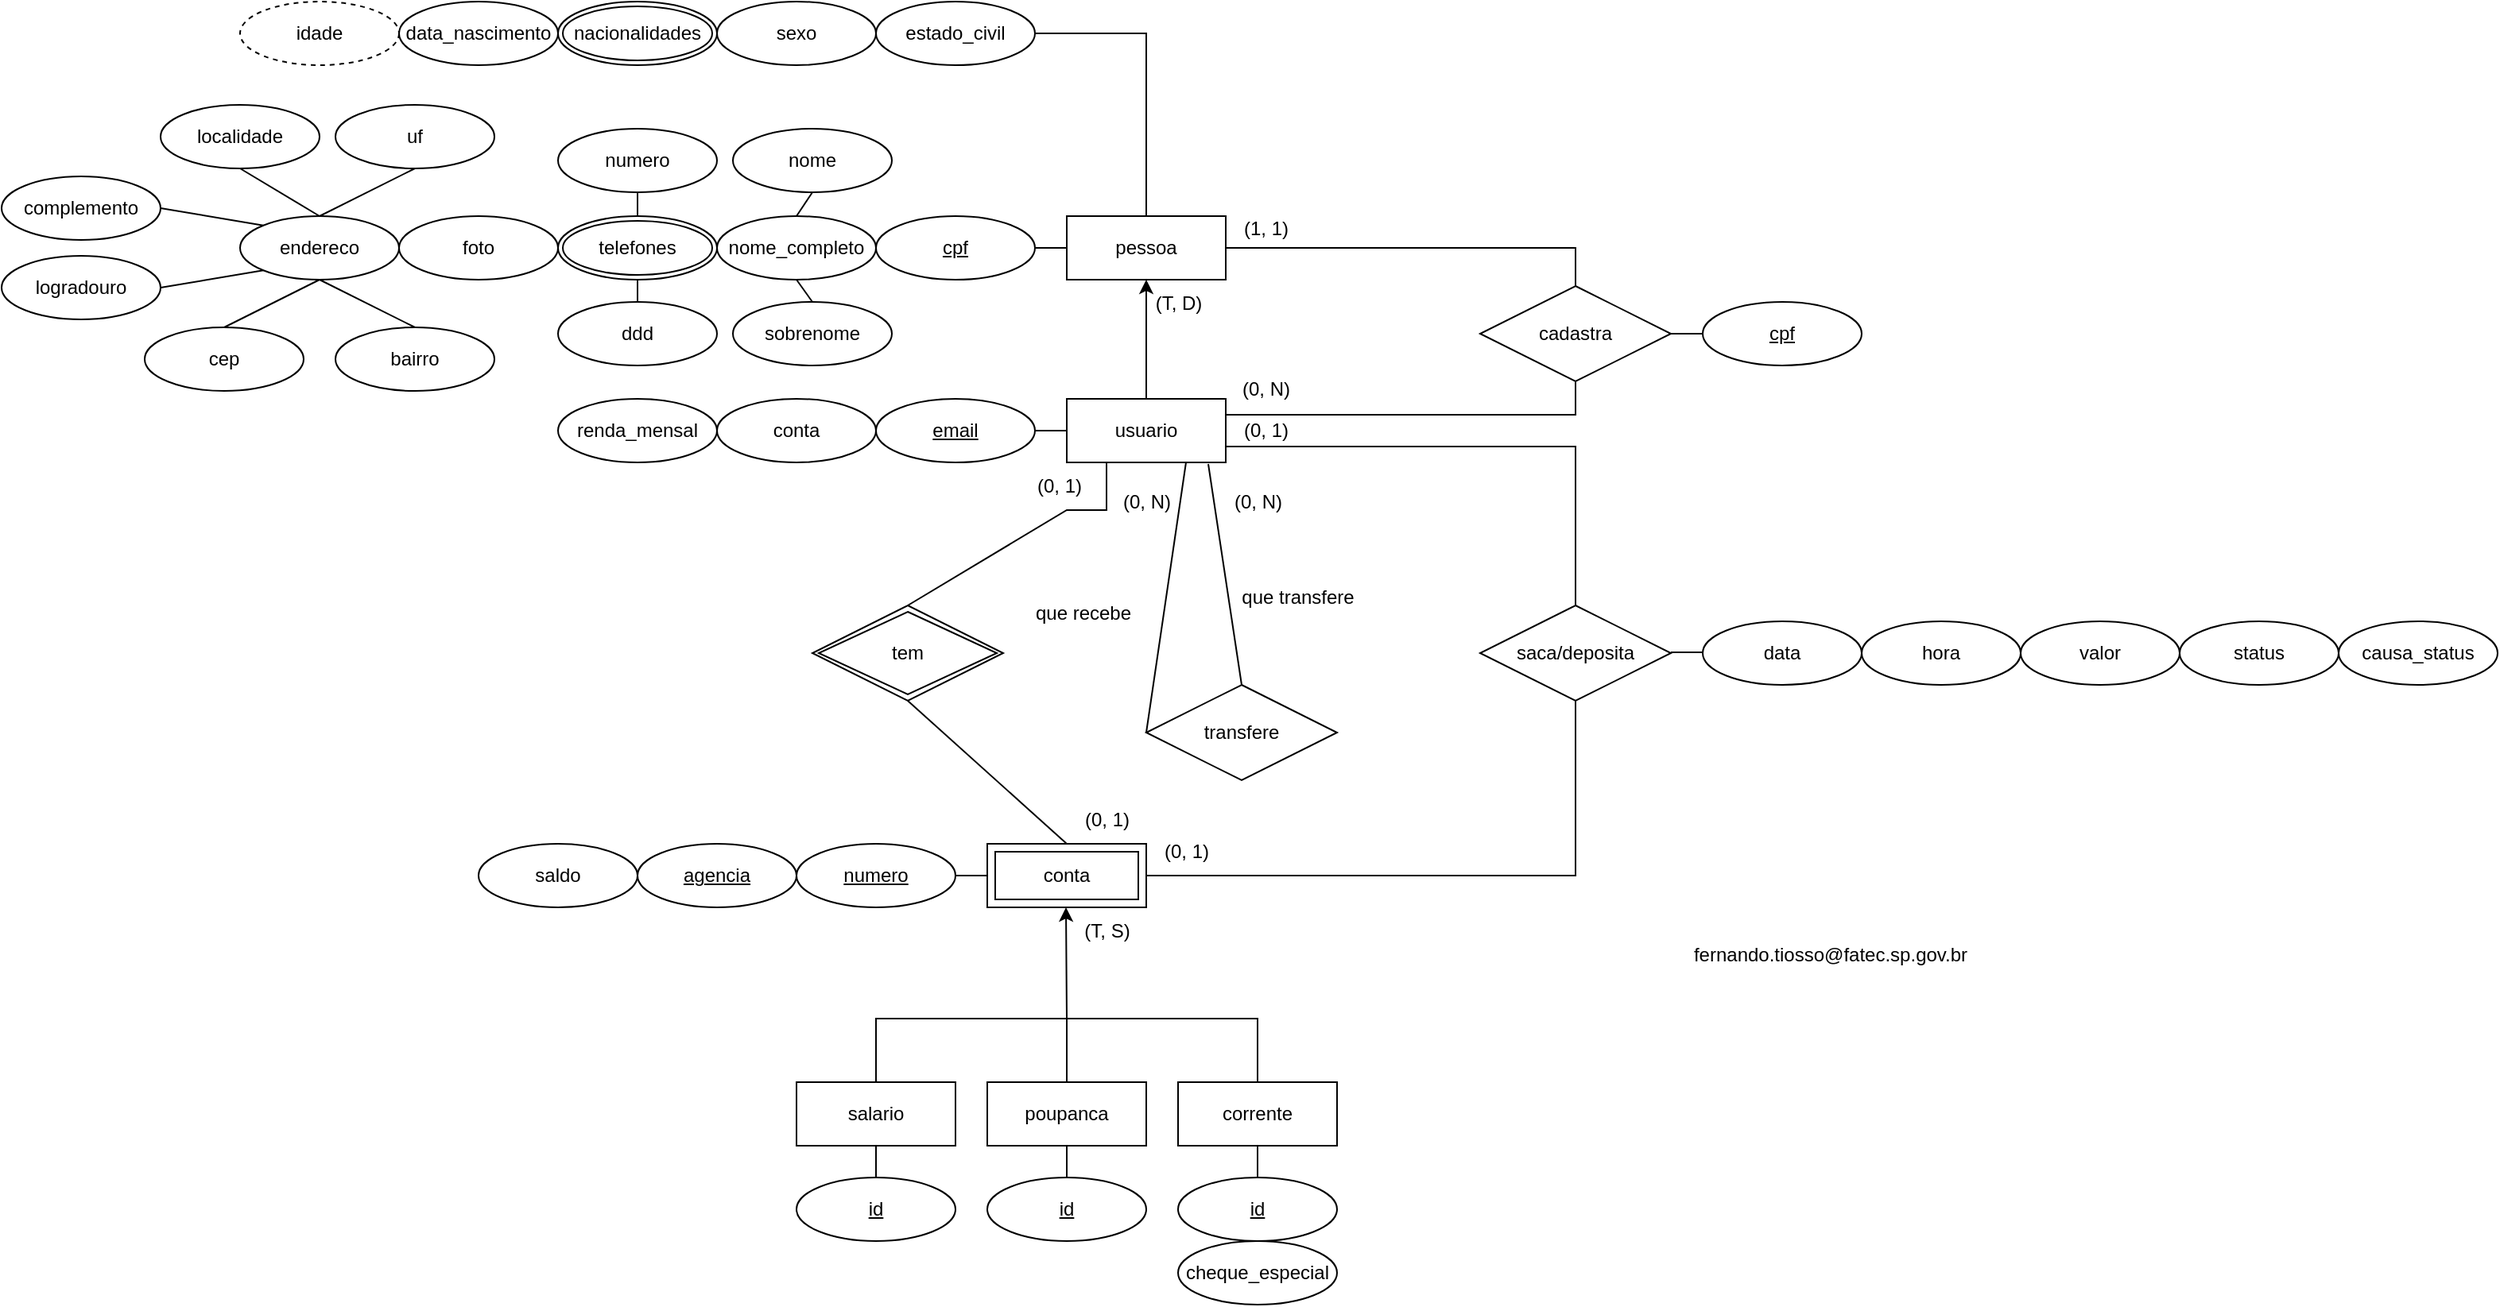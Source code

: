 <mxfile version="21.7.5" type="device">
  <diagram id="R2lEEEUBdFMjLlhIrx00" name="Page-1">
    <mxGraphModel dx="1900" dy="531" grid="1" gridSize="10" guides="1" tooltips="1" connect="1" arrows="1" fold="1" page="1" pageScale="1" pageWidth="850" pageHeight="1100" math="0" shadow="0" extFonts="Permanent Marker^https://fonts.googleapis.com/css?family=Permanent+Marker">
      <root>
        <mxCell id="0" />
        <mxCell id="1" parent="0" />
        <mxCell id="VshzMQxoh65o8qnuXM17-1" value="usuario" style="whiteSpace=wrap;html=1;align=center;" parent="1" vertex="1">
          <mxGeometry x="-150" y="410" width="100" height="40" as="geometry" />
        </mxCell>
        <mxCell id="VshzMQxoh65o8qnuXM17-3" value="cpf" style="ellipse;whiteSpace=wrap;html=1;align=center;fontStyle=4;" parent="1" vertex="1">
          <mxGeometry x="-270" y="295" width="100" height="40" as="geometry" />
        </mxCell>
        <mxCell id="VshzMQxoh65o8qnuXM17-4" value="email" style="ellipse;whiteSpace=wrap;html=1;align=center;fontStyle=4;" parent="1" vertex="1">
          <mxGeometry x="-270" y="410" width="100" height="40" as="geometry" />
        </mxCell>
        <mxCell id="VshzMQxoh65o8qnuXM17-5" value="nome_completo" style="ellipse;whiteSpace=wrap;html=1;align=center;" parent="1" vertex="1">
          <mxGeometry x="-370" y="295" width="100" height="40" as="geometry" />
        </mxCell>
        <mxCell id="VshzMQxoh65o8qnuXM17-6" value="" style="endArrow=none;html=1;rounded=0;exitX=0.5;exitY=1;exitDx=0;exitDy=0;entryX=0.5;entryY=0;entryDx=0;entryDy=0;" parent="1" source="VshzMQxoh65o8qnuXM17-7" target="VshzMQxoh65o8qnuXM17-5" edge="1">
          <mxGeometry width="50" height="50" relative="1" as="geometry">
            <mxPoint x="120" y="390" as="sourcePoint" />
            <mxPoint x="-470" y="235" as="targetPoint" />
          </mxGeometry>
        </mxCell>
        <mxCell id="VshzMQxoh65o8qnuXM17-7" value="nome" style="ellipse;whiteSpace=wrap;html=1;align=center;" parent="1" vertex="1">
          <mxGeometry x="-360" y="240" width="100" height="40" as="geometry" />
        </mxCell>
        <mxCell id="VshzMQxoh65o8qnuXM17-8" value="" style="endArrow=none;html=1;rounded=0;entryX=0.5;entryY=0;entryDx=0;entryDy=0;exitX=0.5;exitY=1;exitDx=0;exitDy=0;" parent="1" source="VshzMQxoh65o8qnuXM17-5" target="VshzMQxoh65o8qnuXM17-10" edge="1">
          <mxGeometry width="50" height="50" relative="1" as="geometry">
            <mxPoint x="-290" y="155" as="sourcePoint" />
            <mxPoint x="240" y="390" as="targetPoint" />
          </mxGeometry>
        </mxCell>
        <mxCell id="VshzMQxoh65o8qnuXM17-10" value="sobrenome" style="ellipse;whiteSpace=wrap;html=1;align=center;" parent="1" vertex="1">
          <mxGeometry x="-360" y="349" width="100" height="40" as="geometry" />
        </mxCell>
        <mxCell id="VshzMQxoh65o8qnuXM17-13" value="" style="endArrow=none;html=1;rounded=0;entryX=0.5;entryY=1;entryDx=0;entryDy=0;exitX=0.5;exitY=0;exitDx=0;exitDy=0;" parent="1" source="VshzMQxoh65o8qnuXM17-14" target="VshzMQxoh65o8qnuXM17-17" edge="1">
          <mxGeometry width="50" height="50" relative="1" as="geometry">
            <mxPoint x="-555" y="175" as="sourcePoint" />
            <mxPoint x="-545" y="145" as="targetPoint" />
          </mxGeometry>
        </mxCell>
        <mxCell id="VshzMQxoh65o8qnuXM17-14" value="ddd" style="ellipse;whiteSpace=wrap;html=1;align=center;" parent="1" vertex="1">
          <mxGeometry x="-470" y="349" width="100" height="40" as="geometry" />
        </mxCell>
        <mxCell id="VshzMQxoh65o8qnuXM17-15" value="" style="endArrow=none;html=1;rounded=0;exitX=0.5;exitY=0;exitDx=0;exitDy=0;entryX=0.5;entryY=1;entryDx=0;entryDy=0;" parent="1" source="VshzMQxoh65o8qnuXM17-17" target="VshzMQxoh65o8qnuXM17-16" edge="1">
          <mxGeometry width="50" height="50" relative="1" as="geometry">
            <mxPoint x="-445" y="145" as="sourcePoint" />
            <mxPoint x="-380" y="175" as="targetPoint" />
          </mxGeometry>
        </mxCell>
        <mxCell id="VshzMQxoh65o8qnuXM17-16" value="numero" style="ellipse;whiteSpace=wrap;html=1;align=center;" parent="1" vertex="1">
          <mxGeometry x="-470" y="240" width="100" height="40" as="geometry" />
        </mxCell>
        <mxCell id="VshzMQxoh65o8qnuXM17-17" value="telefones" style="ellipse;shape=doubleEllipse;margin=3;whiteSpace=wrap;html=1;align=center;" parent="1" vertex="1">
          <mxGeometry x="-470" y="295" width="100" height="40" as="geometry" />
        </mxCell>
        <mxCell id="VshzMQxoh65o8qnuXM17-21" value="data_nascimento" style="ellipse;whiteSpace=wrap;html=1;align=center;" parent="1" vertex="1">
          <mxGeometry x="-570" y="160" width="100" height="40" as="geometry" />
        </mxCell>
        <mxCell id="VshzMQxoh65o8qnuXM17-22" value="idade" style="ellipse;whiteSpace=wrap;html=1;align=center;dashed=1;" parent="1" vertex="1">
          <mxGeometry x="-670" y="160" width="100" height="40" as="geometry" />
        </mxCell>
        <mxCell id="VshzMQxoh65o8qnuXM17-23" value="estado_civil" style="ellipse;whiteSpace=wrap;html=1;align=center;" parent="1" vertex="1">
          <mxGeometry x="-270" y="160" width="100" height="40" as="geometry" />
        </mxCell>
        <mxCell id="VshzMQxoh65o8qnuXM17-24" value="sexo" style="ellipse;whiteSpace=wrap;html=1;align=center;" parent="1" vertex="1">
          <mxGeometry x="-370" y="160" width="100" height="40" as="geometry" />
        </mxCell>
        <mxCell id="VshzMQxoh65o8qnuXM17-26" value="renda_mensal" style="ellipse;whiteSpace=wrap;html=1;align=center;" parent="1" vertex="1">
          <mxGeometry x="-470" y="410" width="100" height="40" as="geometry" />
        </mxCell>
        <mxCell id="VshzMQxoh65o8qnuXM17-27" value="foto" style="ellipse;whiteSpace=wrap;html=1;align=center;" parent="1" vertex="1">
          <mxGeometry x="-570" y="295" width="100" height="40" as="geometry" />
        </mxCell>
        <mxCell id="VshzMQxoh65o8qnuXM17-28" value="endereco" style="ellipse;whiteSpace=wrap;html=1;align=center;" parent="1" vertex="1">
          <mxGeometry x="-670" y="295" width="100" height="40" as="geometry" />
        </mxCell>
        <mxCell id="VshzMQxoh65o8qnuXM17-35" value="cep" style="ellipse;whiteSpace=wrap;html=1;align=center;" parent="1" vertex="1">
          <mxGeometry x="-730" y="365" width="100" height="40" as="geometry" />
        </mxCell>
        <mxCell id="VshzMQxoh65o8qnuXM17-36" value="logradouro" style="ellipse;whiteSpace=wrap;html=1;align=center;" parent="1" vertex="1">
          <mxGeometry x="-820" y="320" width="100" height="40" as="geometry" />
        </mxCell>
        <mxCell id="VshzMQxoh65o8qnuXM17-37" value="bairro" style="ellipse;whiteSpace=wrap;html=1;align=center;" parent="1" vertex="1">
          <mxGeometry x="-610" y="365" width="100" height="40" as="geometry" />
        </mxCell>
        <mxCell id="VshzMQxoh65o8qnuXM17-38" value="complemento" style="ellipse;whiteSpace=wrap;html=1;align=center;" parent="1" vertex="1">
          <mxGeometry x="-820" y="270" width="100" height="40" as="geometry" />
        </mxCell>
        <mxCell id="VshzMQxoh65o8qnuXM17-39" value="localidade" style="ellipse;whiteSpace=wrap;html=1;align=center;" parent="1" vertex="1">
          <mxGeometry x="-720" y="225" width="100" height="40" as="geometry" />
        </mxCell>
        <mxCell id="VshzMQxoh65o8qnuXM17-40" value="uf" style="ellipse;whiteSpace=wrap;html=1;align=center;" parent="1" vertex="1">
          <mxGeometry x="-610" y="225" width="100" height="40" as="geometry" />
        </mxCell>
        <mxCell id="VshzMQxoh65o8qnuXM17-43" value="numero" style="ellipse;whiteSpace=wrap;html=1;align=center;fontStyle=4;" parent="1" vertex="1">
          <mxGeometry x="-320" y="690" width="100" height="40" as="geometry" />
        </mxCell>
        <mxCell id="VshzMQxoh65o8qnuXM17-45" value="saldo" style="ellipse;whiteSpace=wrap;html=1;align=center;" parent="1" vertex="1">
          <mxGeometry x="-520" y="690" width="100" height="40" as="geometry" />
        </mxCell>
        <mxCell id="VshzMQxoh65o8qnuXM17-46" value="cheque_especial" style="ellipse;whiteSpace=wrap;html=1;align=center;" parent="1" vertex="1">
          <mxGeometry x="-80" y="940" width="100" height="40" as="geometry" />
        </mxCell>
        <mxCell id="VshzMQxoh65o8qnuXM17-52" value="saca/deposita" style="shape=rhombus;perimeter=rhombusPerimeter;whiteSpace=wrap;html=1;align=center;" parent="1" vertex="1">
          <mxGeometry x="110" y="540" width="120" height="60" as="geometry" />
        </mxCell>
        <mxCell id="VshzMQxoh65o8qnuXM17-58" value="agencia" style="ellipse;whiteSpace=wrap;html=1;align=center;fontStyle=4;" parent="1" vertex="1">
          <mxGeometry x="-420" y="690" width="100" height="40" as="geometry" />
        </mxCell>
        <mxCell id="VshzMQxoh65o8qnuXM17-59" value="pessoa" style="whiteSpace=wrap;html=1;align=center;" parent="1" vertex="1">
          <mxGeometry x="-150" y="295" width="100" height="40" as="geometry" />
        </mxCell>
        <mxCell id="VshzMQxoh65o8qnuXM17-60" value="" style="endArrow=none;html=1;rounded=0;entryX=0;entryY=0.5;entryDx=0;entryDy=0;" parent="1" target="VshzMQxoh65o8qnuXM17-59" edge="1">
          <mxGeometry width="50" height="50" relative="1" as="geometry">
            <mxPoint x="-170" y="315" as="sourcePoint" />
            <mxPoint x="-230" y="335" as="targetPoint" />
          </mxGeometry>
        </mxCell>
        <mxCell id="VshzMQxoh65o8qnuXM17-61" value="" style="endArrow=none;html=1;rounded=0;exitX=0.5;exitY=0;exitDx=0;exitDy=0;entryX=1;entryY=0.5;entryDx=0;entryDy=0;" parent="1" source="VshzMQxoh65o8qnuXM17-59" target="VshzMQxoh65o8qnuXM17-23" edge="1">
          <mxGeometry width="50" height="50" relative="1" as="geometry">
            <mxPoint x="-460" y="365" as="sourcePoint" />
            <mxPoint x="-280" y="175" as="targetPoint" />
            <Array as="points">
              <mxPoint x="-100" y="180" />
            </Array>
          </mxGeometry>
        </mxCell>
        <mxCell id="VshzMQxoh65o8qnuXM17-63" value="" style="endArrow=none;html=1;rounded=0;exitX=1;exitY=0.5;exitDx=0;exitDy=0;entryX=0;entryY=0;entryDx=0;entryDy=0;" parent="1" source="VshzMQxoh65o8qnuXM17-38" target="VshzMQxoh65o8qnuXM17-28" edge="1">
          <mxGeometry width="50" height="50" relative="1" as="geometry">
            <mxPoint x="-410" y="430" as="sourcePoint" />
            <mxPoint x="-360" y="380" as="targetPoint" />
          </mxGeometry>
        </mxCell>
        <mxCell id="VshzMQxoh65o8qnuXM17-64" value="" style="endArrow=none;html=1;rounded=0;exitX=1;exitY=0.5;exitDx=0;exitDy=0;entryX=0;entryY=1;entryDx=0;entryDy=0;" parent="1" source="VshzMQxoh65o8qnuXM17-36" target="VshzMQxoh65o8qnuXM17-28" edge="1">
          <mxGeometry width="50" height="50" relative="1" as="geometry">
            <mxPoint x="-410" y="430" as="sourcePoint" />
            <mxPoint x="-360" y="380" as="targetPoint" />
          </mxGeometry>
        </mxCell>
        <mxCell id="VshzMQxoh65o8qnuXM17-65" value="" style="endArrow=none;html=1;rounded=0;exitX=0.5;exitY=1;exitDx=0;exitDy=0;entryX=0.5;entryY=0;entryDx=0;entryDy=0;" parent="1" source="VshzMQxoh65o8qnuXM17-39" target="VshzMQxoh65o8qnuXM17-28" edge="1">
          <mxGeometry width="50" height="50" relative="1" as="geometry">
            <mxPoint x="-410" y="430" as="sourcePoint" />
            <mxPoint x="-360" y="380" as="targetPoint" />
          </mxGeometry>
        </mxCell>
        <mxCell id="VshzMQxoh65o8qnuXM17-66" value="" style="endArrow=none;html=1;rounded=0;exitX=0.5;exitY=0;exitDx=0;exitDy=0;entryX=0.5;entryY=1;entryDx=0;entryDy=0;" parent="1" source="VshzMQxoh65o8qnuXM17-28" target="VshzMQxoh65o8qnuXM17-40" edge="1">
          <mxGeometry width="50" height="50" relative="1" as="geometry">
            <mxPoint x="-410" y="430" as="sourcePoint" />
            <mxPoint x="-360" y="380" as="targetPoint" />
          </mxGeometry>
        </mxCell>
        <mxCell id="VshzMQxoh65o8qnuXM17-67" value="" style="endArrow=none;html=1;rounded=0;exitX=0.5;exitY=0;exitDx=0;exitDy=0;entryX=0.5;entryY=1;entryDx=0;entryDy=0;" parent="1" source="VshzMQxoh65o8qnuXM17-35" target="VshzMQxoh65o8qnuXM17-28" edge="1">
          <mxGeometry width="50" height="50" relative="1" as="geometry">
            <mxPoint x="-610" y="305" as="sourcePoint" />
            <mxPoint x="-550" y="275" as="targetPoint" />
          </mxGeometry>
        </mxCell>
        <mxCell id="VshzMQxoh65o8qnuXM17-68" value="" style="endArrow=none;html=1;rounded=0;exitX=0.5;exitY=1;exitDx=0;exitDy=0;entryX=0.5;entryY=0;entryDx=0;entryDy=0;" parent="1" source="VshzMQxoh65o8qnuXM17-28" target="VshzMQxoh65o8qnuXM17-37" edge="1">
          <mxGeometry width="50" height="50" relative="1" as="geometry">
            <mxPoint x="-660" y="275" as="sourcePoint" />
            <mxPoint x="-610" y="305" as="targetPoint" />
          </mxGeometry>
        </mxCell>
        <mxCell id="VshzMQxoh65o8qnuXM17-69" value="" style="endArrow=classic;html=1;rounded=0;entryX=0.5;entryY=1;entryDx=0;entryDy=0;exitX=0.5;exitY=0;exitDx=0;exitDy=0;" parent="1" source="VshzMQxoh65o8qnuXM17-1" target="VshzMQxoh65o8qnuXM17-59" edge="1">
          <mxGeometry width="50" height="50" relative="1" as="geometry">
            <mxPoint x="-100" y="390" as="sourcePoint" />
            <mxPoint x="110" y="220" as="targetPoint" />
          </mxGeometry>
        </mxCell>
        <mxCell id="VshzMQxoh65o8qnuXM17-70" value="" style="endArrow=none;html=1;rounded=0;entryX=0;entryY=0.5;entryDx=0;entryDy=0;exitX=1;exitY=0.5;exitDx=0;exitDy=0;" parent="1" source="VshzMQxoh65o8qnuXM17-4" target="VshzMQxoh65o8qnuXM17-1" edge="1">
          <mxGeometry width="50" height="50" relative="1" as="geometry">
            <mxPoint x="-230" y="560" as="sourcePoint" />
            <mxPoint x="-180" y="510" as="targetPoint" />
          </mxGeometry>
        </mxCell>
        <mxCell id="VshzMQxoh65o8qnuXM17-71" value="" style="endArrow=none;html=1;rounded=0;entryX=0;entryY=0.5;entryDx=0;entryDy=0;exitX=1;exitY=0.5;exitDx=0;exitDy=0;" parent="1" source="VshzMQxoh65o8qnuXM17-43" edge="1">
          <mxGeometry width="50" height="50" relative="1" as="geometry">
            <mxPoint x="-220" y="790" as="sourcePoint" />
            <mxPoint x="-200" y="710" as="targetPoint" />
          </mxGeometry>
        </mxCell>
        <mxCell id="VshzMQxoh65o8qnuXM17-73" value="" style="endArrow=classic;html=1;rounded=0;entryX=0.5;entryY=1;entryDx=0;entryDy=0;exitX=0.5;exitY=0;exitDx=0;exitDy=0;" parent="1" source="VshzMQxoh65o8qnuXM17-74" edge="1">
          <mxGeometry width="50" height="50" relative="1" as="geometry">
            <mxPoint x="-150.5" y="805" as="sourcePoint" />
            <mxPoint x="-150.5" y="730" as="targetPoint" />
            <Array as="points">
              <mxPoint x="-270" y="800" />
              <mxPoint x="-150" y="800" />
            </Array>
          </mxGeometry>
        </mxCell>
        <mxCell id="VshzMQxoh65o8qnuXM17-74" value="salario" style="whiteSpace=wrap;html=1;align=center;" parent="1" vertex="1">
          <mxGeometry x="-320" y="840" width="100" height="40" as="geometry" />
        </mxCell>
        <mxCell id="VshzMQxoh65o8qnuXM17-75" value="" style="endArrow=none;html=1;rounded=0;exitX=0.5;exitY=0;exitDx=0;exitDy=0;" parent="1" source="VshzMQxoh65o8qnuXM17-76" edge="1">
          <mxGeometry width="50" height="50" relative="1" as="geometry">
            <mxPoint x="-150" y="840" as="sourcePoint" />
            <mxPoint x="-150" y="800" as="targetPoint" />
          </mxGeometry>
        </mxCell>
        <mxCell id="VshzMQxoh65o8qnuXM17-76" value="poupanca" style="whiteSpace=wrap;html=1;align=center;" parent="1" vertex="1">
          <mxGeometry x="-200" y="840" width="100" height="40" as="geometry" />
        </mxCell>
        <mxCell id="VshzMQxoh65o8qnuXM17-77" style="edgeStyle=orthogonalEdgeStyle;rounded=0;orthogonalLoop=1;jettySize=auto;html=1;exitX=0.5;exitY=1;exitDx=0;exitDy=0;" parent="1" source="VshzMQxoh65o8qnuXM17-76" target="VshzMQxoh65o8qnuXM17-76" edge="1">
          <mxGeometry relative="1" as="geometry" />
        </mxCell>
        <mxCell id="VshzMQxoh65o8qnuXM17-78" value="" style="endArrow=none;html=1;rounded=0;entryX=0.5;entryY=0;entryDx=0;entryDy=0;" parent="1" target="VshzMQxoh65o8qnuXM17-79" edge="1">
          <mxGeometry width="50" height="50" relative="1" as="geometry">
            <mxPoint x="-150" y="800" as="sourcePoint" />
            <mxPoint x="10" y="775.294" as="targetPoint" />
            <Array as="points">
              <mxPoint x="-30" y="800" />
            </Array>
          </mxGeometry>
        </mxCell>
        <mxCell id="VshzMQxoh65o8qnuXM17-79" value="corrente" style="whiteSpace=wrap;html=1;align=center;" parent="1" vertex="1">
          <mxGeometry x="-80" y="840" width="100" height="40" as="geometry" />
        </mxCell>
        <mxCell id="VshzMQxoh65o8qnuXM17-80" value="" style="endArrow=none;html=1;rounded=0;entryX=0.25;entryY=1;entryDx=0;entryDy=0;exitX=0.5;exitY=0;exitDx=0;exitDy=0;" parent="1" target="VshzMQxoh65o8qnuXM17-1" edge="1">
          <mxGeometry width="50" height="50" relative="1" as="geometry">
            <mxPoint x="-250" y="540" as="sourcePoint" />
            <mxPoint x="-130" y="530" as="targetPoint" />
            <Array as="points">
              <mxPoint x="-150" y="480" />
              <mxPoint x="-125" y="480" />
            </Array>
          </mxGeometry>
        </mxCell>
        <mxCell id="VshzMQxoh65o8qnuXM17-81" value="" style="endArrow=none;html=1;rounded=0;exitX=0.5;exitY=0;exitDx=0;exitDy=0;entryX=0.5;entryY=1;entryDx=0;entryDy=0;" parent="1" edge="1">
          <mxGeometry width="50" height="50" relative="1" as="geometry">
            <mxPoint x="-150" y="690" as="sourcePoint" />
            <mxPoint x="-250" y="600" as="targetPoint" />
          </mxGeometry>
        </mxCell>
        <mxCell id="VshzMQxoh65o8qnuXM17-82" value="" style="endArrow=none;html=1;rounded=0;exitX=1;exitY=0.75;exitDx=0;exitDy=0;entryX=0.5;entryY=0;entryDx=0;entryDy=0;" parent="1" source="VshzMQxoh65o8qnuXM17-1" target="VshzMQxoh65o8qnuXM17-52" edge="1">
          <mxGeometry width="50" height="50" relative="1" as="geometry">
            <mxPoint x="160" y="630" as="sourcePoint" />
            <mxPoint x="210" y="580" as="targetPoint" />
            <Array as="points">
              <mxPoint x="170" y="440" />
            </Array>
          </mxGeometry>
        </mxCell>
        <mxCell id="VshzMQxoh65o8qnuXM17-83" value="" style="endArrow=none;html=1;rounded=0;exitX=1;exitY=0.5;exitDx=0;exitDy=0;" parent="1" source="VshzMQxoh65o8qnuXM17-95" edge="1">
          <mxGeometry width="50" height="50" relative="1" as="geometry">
            <mxPoint x="-80" y="720" as="sourcePoint" />
            <mxPoint x="170" y="600" as="targetPoint" />
            <Array as="points">
              <mxPoint x="170" y="710" />
            </Array>
          </mxGeometry>
        </mxCell>
        <mxCell id="VshzMQxoh65o8qnuXM17-84" value="" style="endArrow=none;html=1;rounded=0;entryX=1;entryY=0.5;entryDx=0;entryDy=0;exitX=0.5;exitY=0;exitDx=0;exitDy=0;" parent="1" source="VshzMQxoh65o8qnuXM17-85" target="VshzMQxoh65o8qnuXM17-59" edge="1">
          <mxGeometry width="50" height="50" relative="1" as="geometry">
            <mxPoint x="210" y="530" as="sourcePoint" />
            <mxPoint x="260" y="480" as="targetPoint" />
            <Array as="points">
              <mxPoint x="170" y="315" />
            </Array>
          </mxGeometry>
        </mxCell>
        <mxCell id="VshzMQxoh65o8qnuXM17-85" value="cadastra" style="shape=rhombus;perimeter=rhombusPerimeter;whiteSpace=wrap;html=1;align=center;" parent="1" vertex="1">
          <mxGeometry x="110" y="339" width="120" height="60" as="geometry" />
        </mxCell>
        <mxCell id="VshzMQxoh65o8qnuXM17-86" value="" style="endArrow=none;html=1;rounded=0;entryX=0.5;entryY=1;entryDx=0;entryDy=0;exitX=1;exitY=0.25;exitDx=0;exitDy=0;" parent="1" source="VshzMQxoh65o8qnuXM17-1" target="VshzMQxoh65o8qnuXM17-85" edge="1">
          <mxGeometry width="50" height="50" relative="1" as="geometry">
            <mxPoint x="210" y="530" as="sourcePoint" />
            <mxPoint x="260" y="480" as="targetPoint" />
            <Array as="points">
              <mxPoint x="170" y="420" />
            </Array>
          </mxGeometry>
        </mxCell>
        <mxCell id="VshzMQxoh65o8qnuXM17-87" value="conta" style="ellipse;whiteSpace=wrap;html=1;align=center;" parent="1" vertex="1">
          <mxGeometry x="-370" y="410" width="100" height="40" as="geometry" />
        </mxCell>
        <mxCell id="VshzMQxoh65o8qnuXM17-89" value="nacionalidades" style="ellipse;shape=doubleEllipse;margin=3;whiteSpace=wrap;html=1;align=center;" parent="1" vertex="1">
          <mxGeometry x="-470" y="160" width="100" height="40" as="geometry" />
        </mxCell>
        <mxCell id="VshzMQxoh65o8qnuXM17-90" value="(1, 1)" style="text;html=1;align=center;verticalAlign=middle;resizable=0;points=[];autosize=1;strokeColor=none;fillColor=none;" parent="1" vertex="1">
          <mxGeometry x="-50" y="288" width="50" height="30" as="geometry" />
        </mxCell>
        <mxCell id="VshzMQxoh65o8qnuXM17-91" value="(0, N)" style="text;html=1;align=center;verticalAlign=middle;resizable=0;points=[];autosize=1;strokeColor=none;fillColor=none;" parent="1" vertex="1">
          <mxGeometry x="-50" y="389" width="50" height="30" as="geometry" />
        </mxCell>
        <mxCell id="VshzMQxoh65o8qnuXM17-92" value="(T, D)" style="text;html=1;align=center;verticalAlign=middle;resizable=0;points=[];autosize=1;strokeColor=none;fillColor=none;" parent="1" vertex="1">
          <mxGeometry x="-105" y="335" width="50" height="30" as="geometry" />
        </mxCell>
        <mxCell id="VshzMQxoh65o8qnuXM17-93" value="(0, 1)" style="text;html=1;align=center;verticalAlign=middle;resizable=0;points=[];autosize=1;strokeColor=none;fillColor=none;" parent="1" vertex="1">
          <mxGeometry x="-180" y="450" width="50" height="30" as="geometry" />
        </mxCell>
        <mxCell id="VshzMQxoh65o8qnuXM17-94" value="(0, 1)" style="text;html=1;align=center;verticalAlign=middle;resizable=0;points=[];autosize=1;strokeColor=none;fillColor=none;" parent="1" vertex="1">
          <mxGeometry x="-150" y="660" width="50" height="30" as="geometry" />
        </mxCell>
        <mxCell id="VshzMQxoh65o8qnuXM17-95" value="conta" style="shape=ext;margin=3;double=1;whiteSpace=wrap;html=1;align=center;" parent="1" vertex="1">
          <mxGeometry x="-200" y="690" width="100" height="40" as="geometry" />
        </mxCell>
        <mxCell id="VshzMQxoh65o8qnuXM17-96" value="(0, 1)" style="text;html=1;align=center;verticalAlign=middle;resizable=0;points=[];autosize=1;strokeColor=none;fillColor=none;" parent="1" vertex="1">
          <mxGeometry x="-50" y="415" width="50" height="30" as="geometry" />
        </mxCell>
        <mxCell id="VshzMQxoh65o8qnuXM17-97" value="(0, 1)" style="text;html=1;align=center;verticalAlign=middle;resizable=0;points=[];autosize=1;strokeColor=none;fillColor=none;" parent="1" vertex="1">
          <mxGeometry x="-100" y="680" width="50" height="30" as="geometry" />
        </mxCell>
        <mxCell id="VshzMQxoh65o8qnuXM17-98" value="(T, S)" style="text;html=1;align=center;verticalAlign=middle;resizable=0;points=[];autosize=1;strokeColor=none;fillColor=none;" parent="1" vertex="1">
          <mxGeometry x="-150" y="730" width="50" height="30" as="geometry" />
        </mxCell>
        <mxCell id="VshzMQxoh65o8qnuXM17-99" value="id" style="ellipse;whiteSpace=wrap;html=1;align=center;fontStyle=4;" parent="1" vertex="1">
          <mxGeometry x="-80" y="900" width="100" height="40" as="geometry" />
        </mxCell>
        <mxCell id="VshzMQxoh65o8qnuXM17-100" value="id" style="ellipse;whiteSpace=wrap;html=1;align=center;fontStyle=4;" parent="1" vertex="1">
          <mxGeometry x="-200" y="900" width="100" height="40" as="geometry" />
        </mxCell>
        <mxCell id="VshzMQxoh65o8qnuXM17-101" value="id" style="ellipse;whiteSpace=wrap;html=1;align=center;fontStyle=4;" parent="1" vertex="1">
          <mxGeometry x="-320" y="900" width="100" height="40" as="geometry" />
        </mxCell>
        <mxCell id="VshzMQxoh65o8qnuXM17-102" value="" style="endArrow=none;html=1;rounded=0;entryX=0.5;entryY=0;entryDx=0;entryDy=0;exitX=0.5;exitY=1;exitDx=0;exitDy=0;" parent="1" source="VshzMQxoh65o8qnuXM17-79" target="VshzMQxoh65o8qnuXM17-99" edge="1">
          <mxGeometry width="50" height="50" relative="1" as="geometry">
            <mxPoint x="-290" y="820" as="sourcePoint" />
            <mxPoint x="-240" y="770" as="targetPoint" />
          </mxGeometry>
        </mxCell>
        <mxCell id="VshzMQxoh65o8qnuXM17-103" value="" style="endArrow=none;html=1;rounded=0;entryX=0.5;entryY=0;entryDx=0;entryDy=0;exitX=0.5;exitY=1;exitDx=0;exitDy=0;" parent="1" source="VshzMQxoh65o8qnuXM17-76" target="VshzMQxoh65o8qnuXM17-100" edge="1">
          <mxGeometry width="50" height="50" relative="1" as="geometry">
            <mxPoint x="-290" y="820" as="sourcePoint" />
            <mxPoint x="-240" y="770" as="targetPoint" />
          </mxGeometry>
        </mxCell>
        <mxCell id="VshzMQxoh65o8qnuXM17-104" value="" style="endArrow=none;html=1;rounded=0;entryX=0.5;entryY=1;entryDx=0;entryDy=0;exitX=0.5;exitY=0;exitDx=0;exitDy=0;" parent="1" source="VshzMQxoh65o8qnuXM17-101" target="VshzMQxoh65o8qnuXM17-74" edge="1">
          <mxGeometry width="50" height="50" relative="1" as="geometry">
            <mxPoint x="-290" y="820" as="sourcePoint" />
            <mxPoint x="-240" y="770" as="targetPoint" />
          </mxGeometry>
        </mxCell>
        <mxCell id="VshzMQxoh65o8qnuXM17-105" value="" style="endArrow=none;html=1;rounded=0;exitX=1;exitY=0.5;exitDx=0;exitDy=0;" parent="1" source="VshzMQxoh65o8qnuXM17-85" edge="1">
          <mxGeometry width="50" height="50" relative="1" as="geometry">
            <mxPoint x="150" y="410" as="sourcePoint" />
            <mxPoint x="250" y="369" as="targetPoint" />
          </mxGeometry>
        </mxCell>
        <mxCell id="VshzMQxoh65o8qnuXM17-106" value="cpf" style="ellipse;whiteSpace=wrap;html=1;align=center;fontStyle=4;" parent="1" vertex="1">
          <mxGeometry x="250" y="349" width="100" height="40" as="geometry" />
        </mxCell>
        <mxCell id="VshzMQxoh65o8qnuXM17-107" value="data" style="ellipse;whiteSpace=wrap;html=1;align=center;" parent="1" vertex="1">
          <mxGeometry x="250" y="550" width="100" height="40" as="geometry" />
        </mxCell>
        <mxCell id="VshzMQxoh65o8qnuXM17-108" value="hora" style="ellipse;whiteSpace=wrap;html=1;align=center;" parent="1" vertex="1">
          <mxGeometry x="350" y="550" width="100" height="40" as="geometry" />
        </mxCell>
        <mxCell id="VshzMQxoh65o8qnuXM17-109" value="" style="endArrow=none;html=1;rounded=0;exitX=1;exitY=0.5;exitDx=0;exitDy=0;" parent="1" edge="1">
          <mxGeometry width="50" height="50" relative="1" as="geometry">
            <mxPoint x="230" y="569.5" as="sourcePoint" />
            <mxPoint x="250" y="569.5" as="targetPoint" />
          </mxGeometry>
        </mxCell>
        <mxCell id="VshzMQxoh65o8qnuXM17-111" value="valor" style="ellipse;whiteSpace=wrap;html=1;align=center;" parent="1" vertex="1">
          <mxGeometry x="450" y="550" width="100" height="40" as="geometry" />
        </mxCell>
        <mxCell id="VshzMQxoh65o8qnuXM17-112" value="status" style="ellipse;whiteSpace=wrap;html=1;align=center;" parent="1" vertex="1">
          <mxGeometry x="550" y="550" width="100" height="40" as="geometry" />
        </mxCell>
        <mxCell id="VshzMQxoh65o8qnuXM17-113" value="causa_status" style="ellipse;whiteSpace=wrap;html=1;align=center;" parent="1" vertex="1">
          <mxGeometry x="650" y="550" width="100" height="40" as="geometry" />
        </mxCell>
        <mxCell id="8U80JHq1bpZdFwybATqN-1" value="transfere" style="shape=rhombus;perimeter=rhombusPerimeter;whiteSpace=wrap;html=1;align=center;" parent="1" vertex="1">
          <mxGeometry x="-100" y="590" width="120" height="60" as="geometry" />
        </mxCell>
        <mxCell id="8U80JHq1bpZdFwybATqN-2" value="" style="endArrow=none;html=1;rounded=0;entryX=0;entryY=0.5;entryDx=0;entryDy=0;exitX=0.75;exitY=1;exitDx=0;exitDy=0;" parent="1" source="VshzMQxoh65o8qnuXM17-1" target="8U80JHq1bpZdFwybATqN-1" edge="1">
          <mxGeometry width="50" height="50" relative="1" as="geometry">
            <mxPoint x="-160" y="580" as="sourcePoint" />
            <mxPoint x="-110" y="530" as="targetPoint" />
            <Array as="points" />
          </mxGeometry>
        </mxCell>
        <mxCell id="8U80JHq1bpZdFwybATqN-3" value="" style="endArrow=none;html=1;rounded=0;entryX=0.5;entryY=0;entryDx=0;entryDy=0;exitX=0.89;exitY=1.025;exitDx=0;exitDy=0;exitPerimeter=0;" parent="1" source="VshzMQxoh65o8qnuXM17-1" target="8U80JHq1bpZdFwybATqN-1" edge="1">
          <mxGeometry width="50" height="50" relative="1" as="geometry">
            <mxPoint x="-160" y="580" as="sourcePoint" />
            <mxPoint x="-110" y="530" as="targetPoint" />
          </mxGeometry>
        </mxCell>
        <mxCell id="8U80JHq1bpZdFwybATqN-6" value="que transfere" style="text;html=1;align=center;verticalAlign=middle;resizable=0;points=[];autosize=1;strokeColor=none;fillColor=none;" parent="1" vertex="1">
          <mxGeometry x="-50" y="520" width="90" height="30" as="geometry" />
        </mxCell>
        <mxCell id="8U80JHq1bpZdFwybATqN-7" value="que recebe" style="text;html=1;align=center;verticalAlign=middle;resizable=0;points=[];autosize=1;strokeColor=none;fillColor=none;" parent="1" vertex="1">
          <mxGeometry x="-180" y="530" width="80" height="30" as="geometry" />
        </mxCell>
        <mxCell id="8U80JHq1bpZdFwybATqN-8" value="fernando.tiosso@fatec.sp.gov.br" style="text;html=1;align=center;verticalAlign=middle;resizable=0;points=[];autosize=1;strokeColor=none;fillColor=none;" parent="1" vertex="1">
          <mxGeometry x="230" y="745" width="200" height="30" as="geometry" />
        </mxCell>
        <mxCell id="BXVJg5Ph7sWr6qD34pa1-1" value="(0, N)" style="text;html=1;align=center;verticalAlign=middle;resizable=0;points=[];autosize=1;strokeColor=none;fillColor=none;" parent="1" vertex="1">
          <mxGeometry x="-125" y="460" width="50" height="30" as="geometry" />
        </mxCell>
        <mxCell id="BXVJg5Ph7sWr6qD34pa1-2" value="(0, N)" style="text;html=1;align=center;verticalAlign=middle;resizable=0;points=[];autosize=1;strokeColor=none;fillColor=none;" parent="1" vertex="1">
          <mxGeometry x="-55" y="460" width="50" height="30" as="geometry" />
        </mxCell>
        <mxCell id="zZE-5bS5xeJkq5RAP-Ir-1" value="tem" style="shape=rhombus;double=1;perimeter=rhombusPerimeter;whiteSpace=wrap;html=1;align=center;" vertex="1" parent="1">
          <mxGeometry x="-310" y="540" width="120" height="60" as="geometry" />
        </mxCell>
      </root>
    </mxGraphModel>
  </diagram>
</mxfile>
